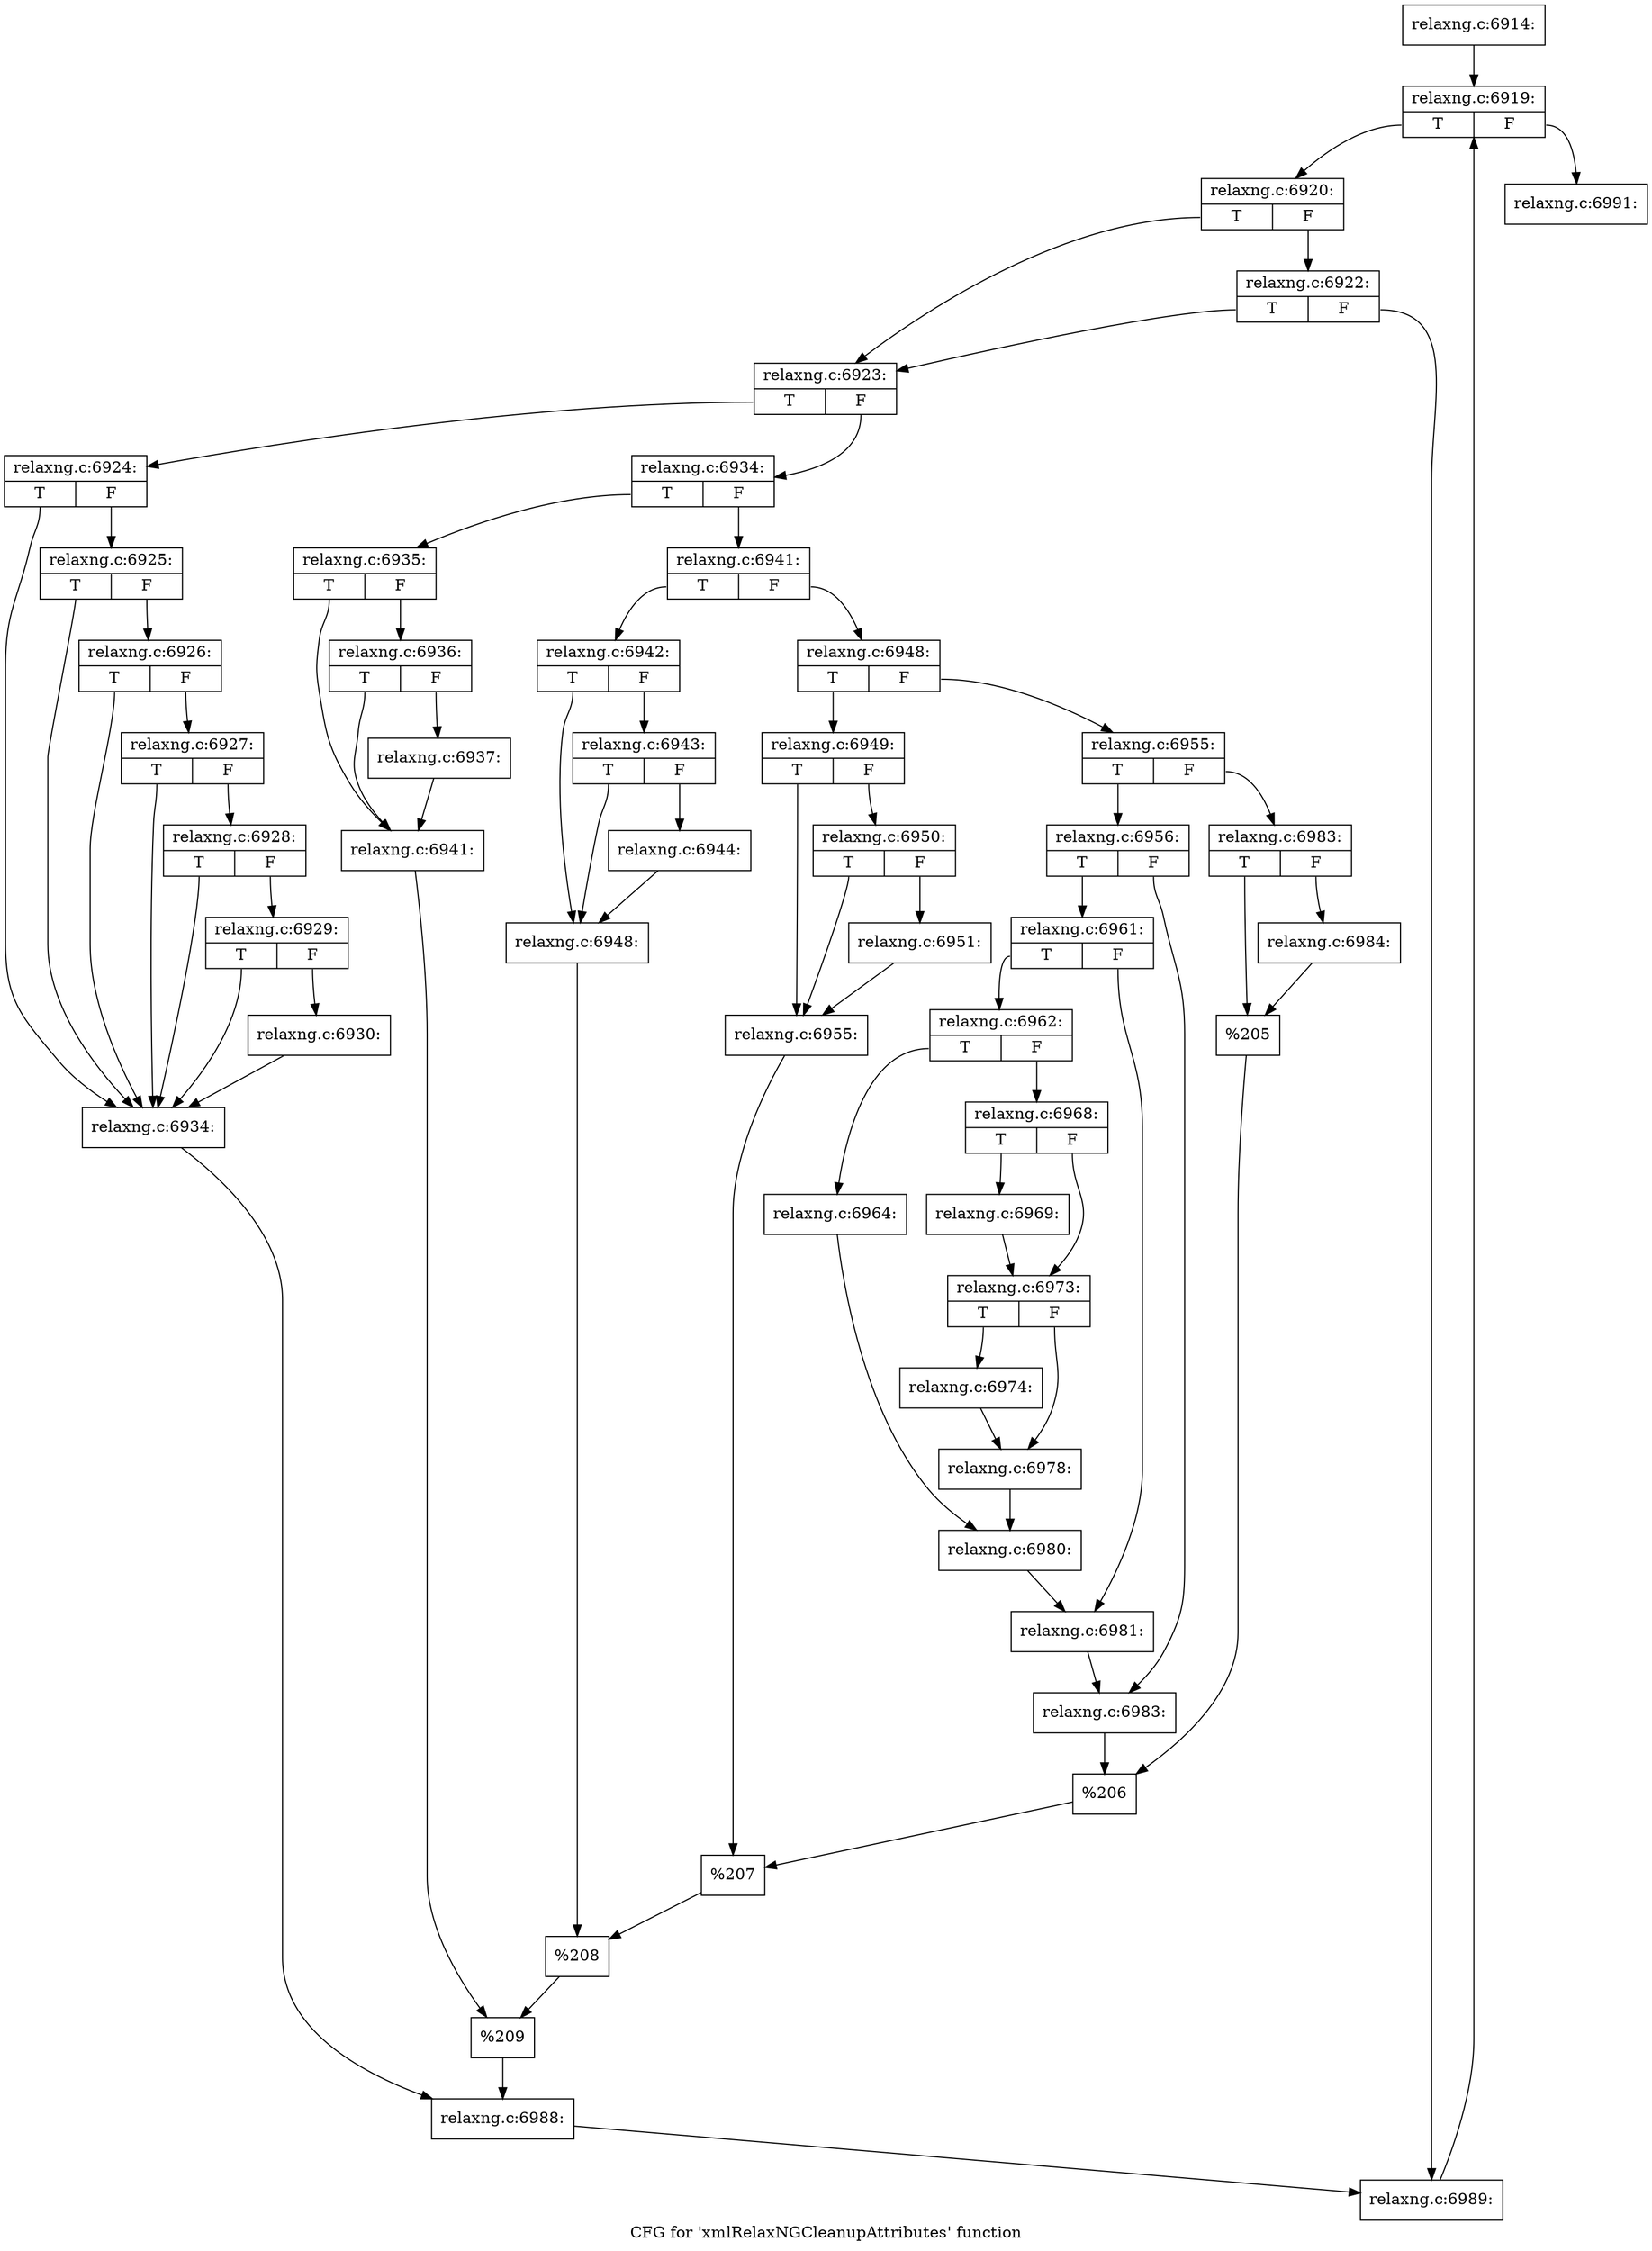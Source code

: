 digraph "CFG for 'xmlRelaxNGCleanupAttributes' function" {
	label="CFG for 'xmlRelaxNGCleanupAttributes' function";

	Node0x3b73700 [shape=record,label="{relaxng.c:6914:}"];
	Node0x3b73700 -> Node0x3bbf300;
	Node0x3bbf300 [shape=record,label="{relaxng.c:6919:|{<s0>T|<s1>F}}"];
	Node0x3bbf300:s0 -> Node0x3bbf6f0;
	Node0x3bbf300:s1 -> Node0x3bbf520;
	Node0x3bbf6f0 [shape=record,label="{relaxng.c:6920:|{<s0>T|<s1>F}}"];
	Node0x3bbf6f0:s0 -> Node0x3bbfa70;
	Node0x3bbf6f0:s1 -> Node0x3bbfb10;
	Node0x3bbfb10 [shape=record,label="{relaxng.c:6922:|{<s0>T|<s1>F}}"];
	Node0x3bbfb10:s0 -> Node0x3bbfa70;
	Node0x3bbfb10:s1 -> Node0x3bbfac0;
	Node0x3bbfa70 [shape=record,label="{relaxng.c:6923:|{<s0>T|<s1>F}}"];
	Node0x3bbfa70:s0 -> Node0x3bc0530;
	Node0x3bbfa70:s1 -> Node0x3bc05d0;
	Node0x3bc0530 [shape=record,label="{relaxng.c:6924:|{<s0>T|<s1>F}}"];
	Node0x3bc0530:s0 -> Node0x3bc0b80;
	Node0x3bc0530:s1 -> Node0x3bc0dd0;
	Node0x3bc0dd0 [shape=record,label="{relaxng.c:6925:|{<s0>T|<s1>F}}"];
	Node0x3bc0dd0:s0 -> Node0x3bc0b80;
	Node0x3bc0dd0:s1 -> Node0x3bc0d50;
	Node0x3bc0d50 [shape=record,label="{relaxng.c:6926:|{<s0>T|<s1>F}}"];
	Node0x3bc0d50:s0 -> Node0x3bc0b80;
	Node0x3bc0d50:s1 -> Node0x3bc0cd0;
	Node0x3bc0cd0 [shape=record,label="{relaxng.c:6927:|{<s0>T|<s1>F}}"];
	Node0x3bc0cd0:s0 -> Node0x3bc0b80;
	Node0x3bc0cd0:s1 -> Node0x3bc0c50;
	Node0x3bc0c50 [shape=record,label="{relaxng.c:6928:|{<s0>T|<s1>F}}"];
	Node0x3bc0c50:s0 -> Node0x3bc0b80;
	Node0x3bc0c50:s1 -> Node0x3bc0bd0;
	Node0x3bc0bd0 [shape=record,label="{relaxng.c:6929:|{<s0>T|<s1>F}}"];
	Node0x3bc0bd0:s0 -> Node0x3bc0b80;
	Node0x3bc0bd0:s1 -> Node0x3bc0b30;
	Node0x3bc0b30 [shape=record,label="{relaxng.c:6930:}"];
	Node0x3bc0b30 -> Node0x3bc0b80;
	Node0x3bc0b80 [shape=record,label="{relaxng.c:6934:}"];
	Node0x3bc0b80 -> Node0x3bc0580;
	Node0x3bc05d0 [shape=record,label="{relaxng.c:6934:|{<s0>T|<s1>F}}"];
	Node0x3bc05d0:s0 -> Node0x3bc3520;
	Node0x3bc05d0:s1 -> Node0x3bc35c0;
	Node0x3bc3520 [shape=record,label="{relaxng.c:6935:|{<s0>T|<s1>F}}"];
	Node0x3bc3520:s0 -> Node0x3bc3cb0;
	Node0x3bc3520:s1 -> Node0x3bc3d00;
	Node0x3bc3d00 [shape=record,label="{relaxng.c:6936:|{<s0>T|<s1>F}}"];
	Node0x3bc3d00:s0 -> Node0x3bc3cb0;
	Node0x3bc3d00:s1 -> Node0x3bc3c60;
	Node0x3bc3c60 [shape=record,label="{relaxng.c:6937:}"];
	Node0x3bc3c60 -> Node0x3bc3cb0;
	Node0x3bc3cb0 [shape=record,label="{relaxng.c:6941:}"];
	Node0x3bc3cb0 -> Node0x3bc3570;
	Node0x3bc35c0 [shape=record,label="{relaxng.c:6941:|{<s0>T|<s1>F}}"];
	Node0x3bc35c0:s0 -> Node0x3bc4fe0;
	Node0x3bc35c0:s1 -> Node0x3bc5080;
	Node0x3bc4fe0 [shape=record,label="{relaxng.c:6942:|{<s0>T|<s1>F}}"];
	Node0x3bc4fe0:s0 -> Node0x3bc5630;
	Node0x3bc4fe0:s1 -> Node0x3bc5680;
	Node0x3bc5680 [shape=record,label="{relaxng.c:6943:|{<s0>T|<s1>F}}"];
	Node0x3bc5680:s0 -> Node0x3bc5630;
	Node0x3bc5680:s1 -> Node0x3bc55e0;
	Node0x3bc55e0 [shape=record,label="{relaxng.c:6944:}"];
	Node0x3bc55e0 -> Node0x3bc5630;
	Node0x3bc5630 [shape=record,label="{relaxng.c:6948:}"];
	Node0x3bc5630 -> Node0x3bc5030;
	Node0x3bc5080 [shape=record,label="{relaxng.c:6948:|{<s0>T|<s1>F}}"];
	Node0x3bc5080:s0 -> Node0x3bc6820;
	Node0x3bc5080:s1 -> Node0x3bc68c0;
	Node0x3bc6820 [shape=record,label="{relaxng.c:6949:|{<s0>T|<s1>F}}"];
	Node0x3bc6820:s0 -> Node0x3bc6fe0;
	Node0x3bc6820:s1 -> Node0x3bc7030;
	Node0x3bc7030 [shape=record,label="{relaxng.c:6950:|{<s0>T|<s1>F}}"];
	Node0x3bc7030:s0 -> Node0x3bc6fe0;
	Node0x3bc7030:s1 -> Node0x3bc6f90;
	Node0x3bc6f90 [shape=record,label="{relaxng.c:6951:}"];
	Node0x3bc6f90 -> Node0x3bc6fe0;
	Node0x3bc6fe0 [shape=record,label="{relaxng.c:6955:}"];
	Node0x3bc6fe0 -> Node0x3bc6870;
	Node0x3bc68c0 [shape=record,label="{relaxng.c:6955:|{<s0>T|<s1>F}}"];
	Node0x3bc68c0:s0 -> Node0x3bc8310;
	Node0x3bc68c0:s1 -> Node0x3bc83b0;
	Node0x3bc8310 [shape=record,label="{relaxng.c:6956:|{<s0>T|<s1>F}}"];
	Node0x3bc8310:s0 -> Node0x3bc98d0;
	Node0x3bc8310:s1 -> Node0x3bc9c00;
	Node0x3bc98d0 [shape=record,label="{relaxng.c:6961:|{<s0>T|<s1>F}}"];
	Node0x3bc98d0:s0 -> Node0x3bca120;
	Node0x3bc98d0:s1 -> Node0x3bca170;
	Node0x3bca120 [shape=record,label="{relaxng.c:6962:|{<s0>T|<s1>F}}"];
	Node0x3bca120:s0 -> Node0x3bca6e0;
	Node0x3bca120:s1 -> Node0x3bca780;
	Node0x3bca6e0 [shape=record,label="{relaxng.c:6964:}"];
	Node0x3bca6e0 -> Node0x3bca730;
	Node0x3bca780 [shape=record,label="{relaxng.c:6968:|{<s0>T|<s1>F}}"];
	Node0x3bca780:s0 -> Node0x3bcb150;
	Node0x3bca780:s1 -> Node0x3bcb1a0;
	Node0x3bcb150 [shape=record,label="{relaxng.c:6969:}"];
	Node0x3bcb150 -> Node0x3bcb1a0;
	Node0x3bcb1a0 [shape=record,label="{relaxng.c:6973:|{<s0>T|<s1>F}}"];
	Node0x3bcb1a0:s0 -> Node0x3bcbca0;
	Node0x3bcb1a0:s1 -> Node0x3bcbcf0;
	Node0x3bcbca0 [shape=record,label="{relaxng.c:6974:}"];
	Node0x3bcbca0 -> Node0x3bcbcf0;
	Node0x3bcbcf0 [shape=record,label="{relaxng.c:6978:}"];
	Node0x3bcbcf0 -> Node0x3bca730;
	Node0x3bca730 [shape=record,label="{relaxng.c:6980:}"];
	Node0x3bca730 -> Node0x3bca170;
	Node0x3bca170 [shape=record,label="{relaxng.c:6981:}"];
	Node0x3bca170 -> Node0x3bc9c00;
	Node0x3bc9c00 [shape=record,label="{relaxng.c:6983:}"];
	Node0x3bc9c00 -> Node0x3bc8360;
	Node0x3bc83b0 [shape=record,label="{relaxng.c:6983:|{<s0>T|<s1>F}}"];
	Node0x3bc83b0:s0 -> Node0x3bcced0;
	Node0x3bc83b0:s1 -> Node0x3bcce80;
	Node0x3bcce80 [shape=record,label="{relaxng.c:6984:}"];
	Node0x3bcce80 -> Node0x3bcced0;
	Node0x3bcced0 [shape=record,label="{%205}"];
	Node0x3bcced0 -> Node0x3bc8360;
	Node0x3bc8360 [shape=record,label="{%206}"];
	Node0x3bc8360 -> Node0x3bc6870;
	Node0x3bc6870 [shape=record,label="{%207}"];
	Node0x3bc6870 -> Node0x3bc5030;
	Node0x3bc5030 [shape=record,label="{%208}"];
	Node0x3bc5030 -> Node0x3bc3570;
	Node0x3bc3570 [shape=record,label="{%209}"];
	Node0x3bc3570 -> Node0x3bc0580;
	Node0x3bc0580 [shape=record,label="{relaxng.c:6988:}"];
	Node0x3bc0580 -> Node0x3bbfac0;
	Node0x3bbfac0 [shape=record,label="{relaxng.c:6989:}"];
	Node0x3bbfac0 -> Node0x3bbf300;
	Node0x3bbf520 [shape=record,label="{relaxng.c:6991:}"];
}
